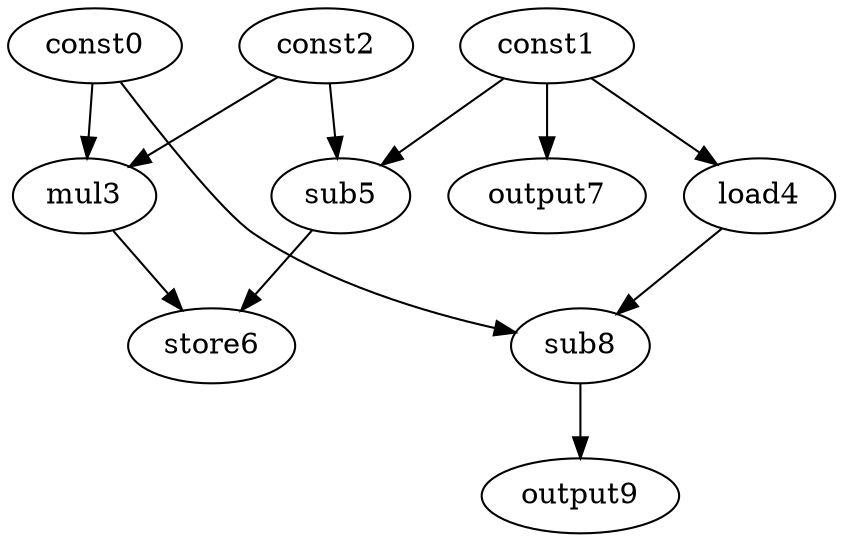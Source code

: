digraph G { 
const0[opcode=const]; 
const1[opcode=const]; 
const2[opcode=const]; 
mul3[opcode=mul]; 
load4[opcode=load]; 
sub5[opcode=sub]; 
store6[opcode=store]; 
output7[opcode=output]; 
sub8[opcode=sub]; 
output9[opcode=output]; 
const0->mul3[operand=0];
const2->mul3[operand=1];
const1->load4[operand=0];
const1->sub5[operand=0];
const2->sub5[operand=1];
const1->output7[operand=0];
mul3->store6[operand=0];
sub5->store6[operand=1];
const0->sub8[operand=0];
load4->sub8[operand=1];
sub8->output9[operand=0];
}
